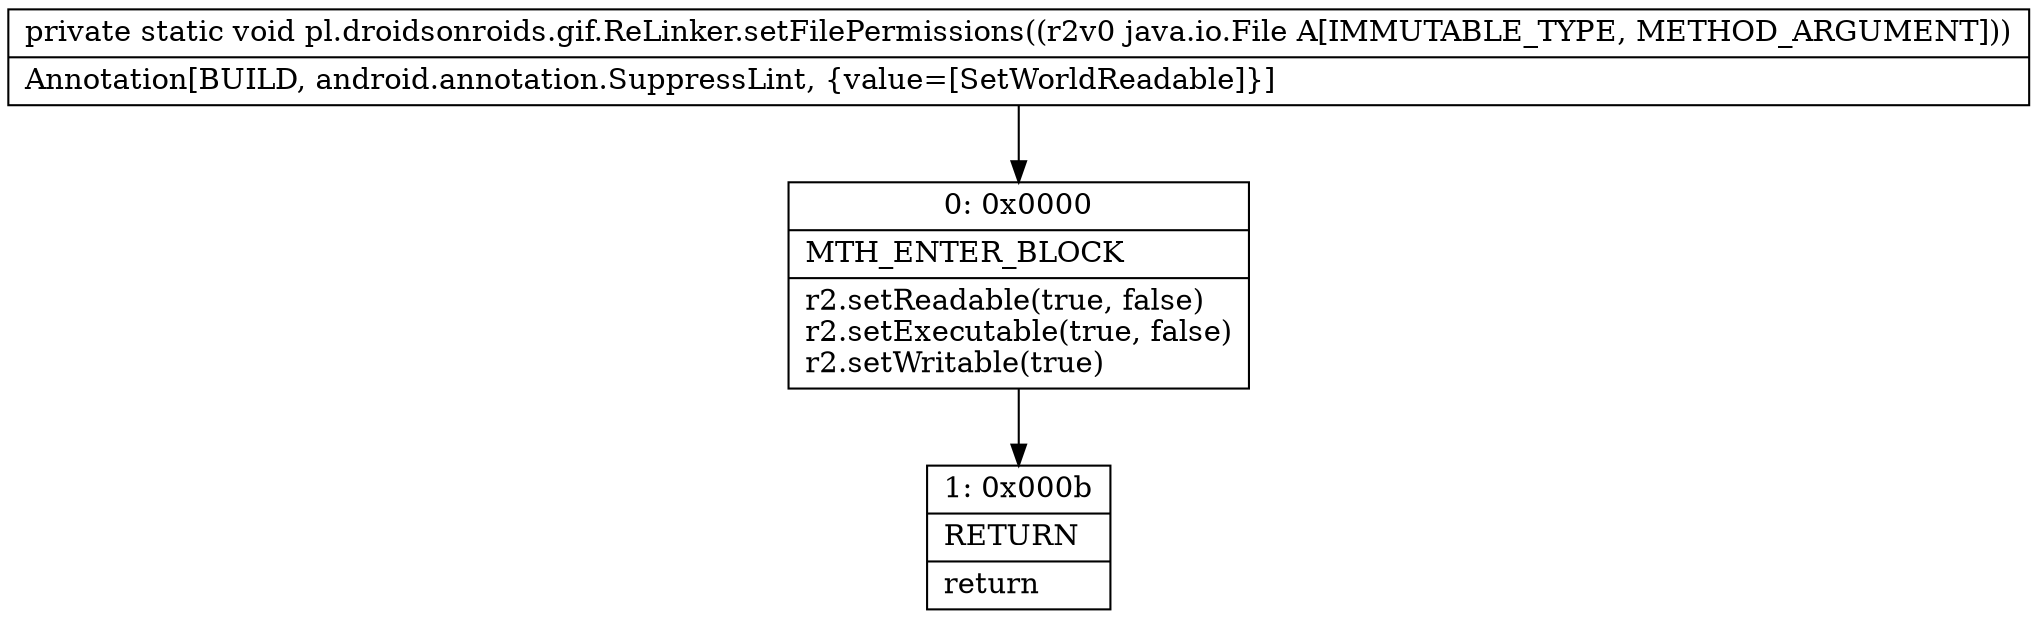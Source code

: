 digraph "CFG forpl.droidsonroids.gif.ReLinker.setFilePermissions(Ljava\/io\/File;)V" {
Node_0 [shape=record,label="{0\:\ 0x0000|MTH_ENTER_BLOCK\l|r2.setReadable(true, false)\lr2.setExecutable(true, false)\lr2.setWritable(true)\l}"];
Node_1 [shape=record,label="{1\:\ 0x000b|RETURN\l|return\l}"];
MethodNode[shape=record,label="{private static void pl.droidsonroids.gif.ReLinker.setFilePermissions((r2v0 java.io.File A[IMMUTABLE_TYPE, METHOD_ARGUMENT]))  | Annotation[BUILD, android.annotation.SuppressLint, \{value=[SetWorldReadable]\}]\l}"];
MethodNode -> Node_0;
Node_0 -> Node_1;
}

